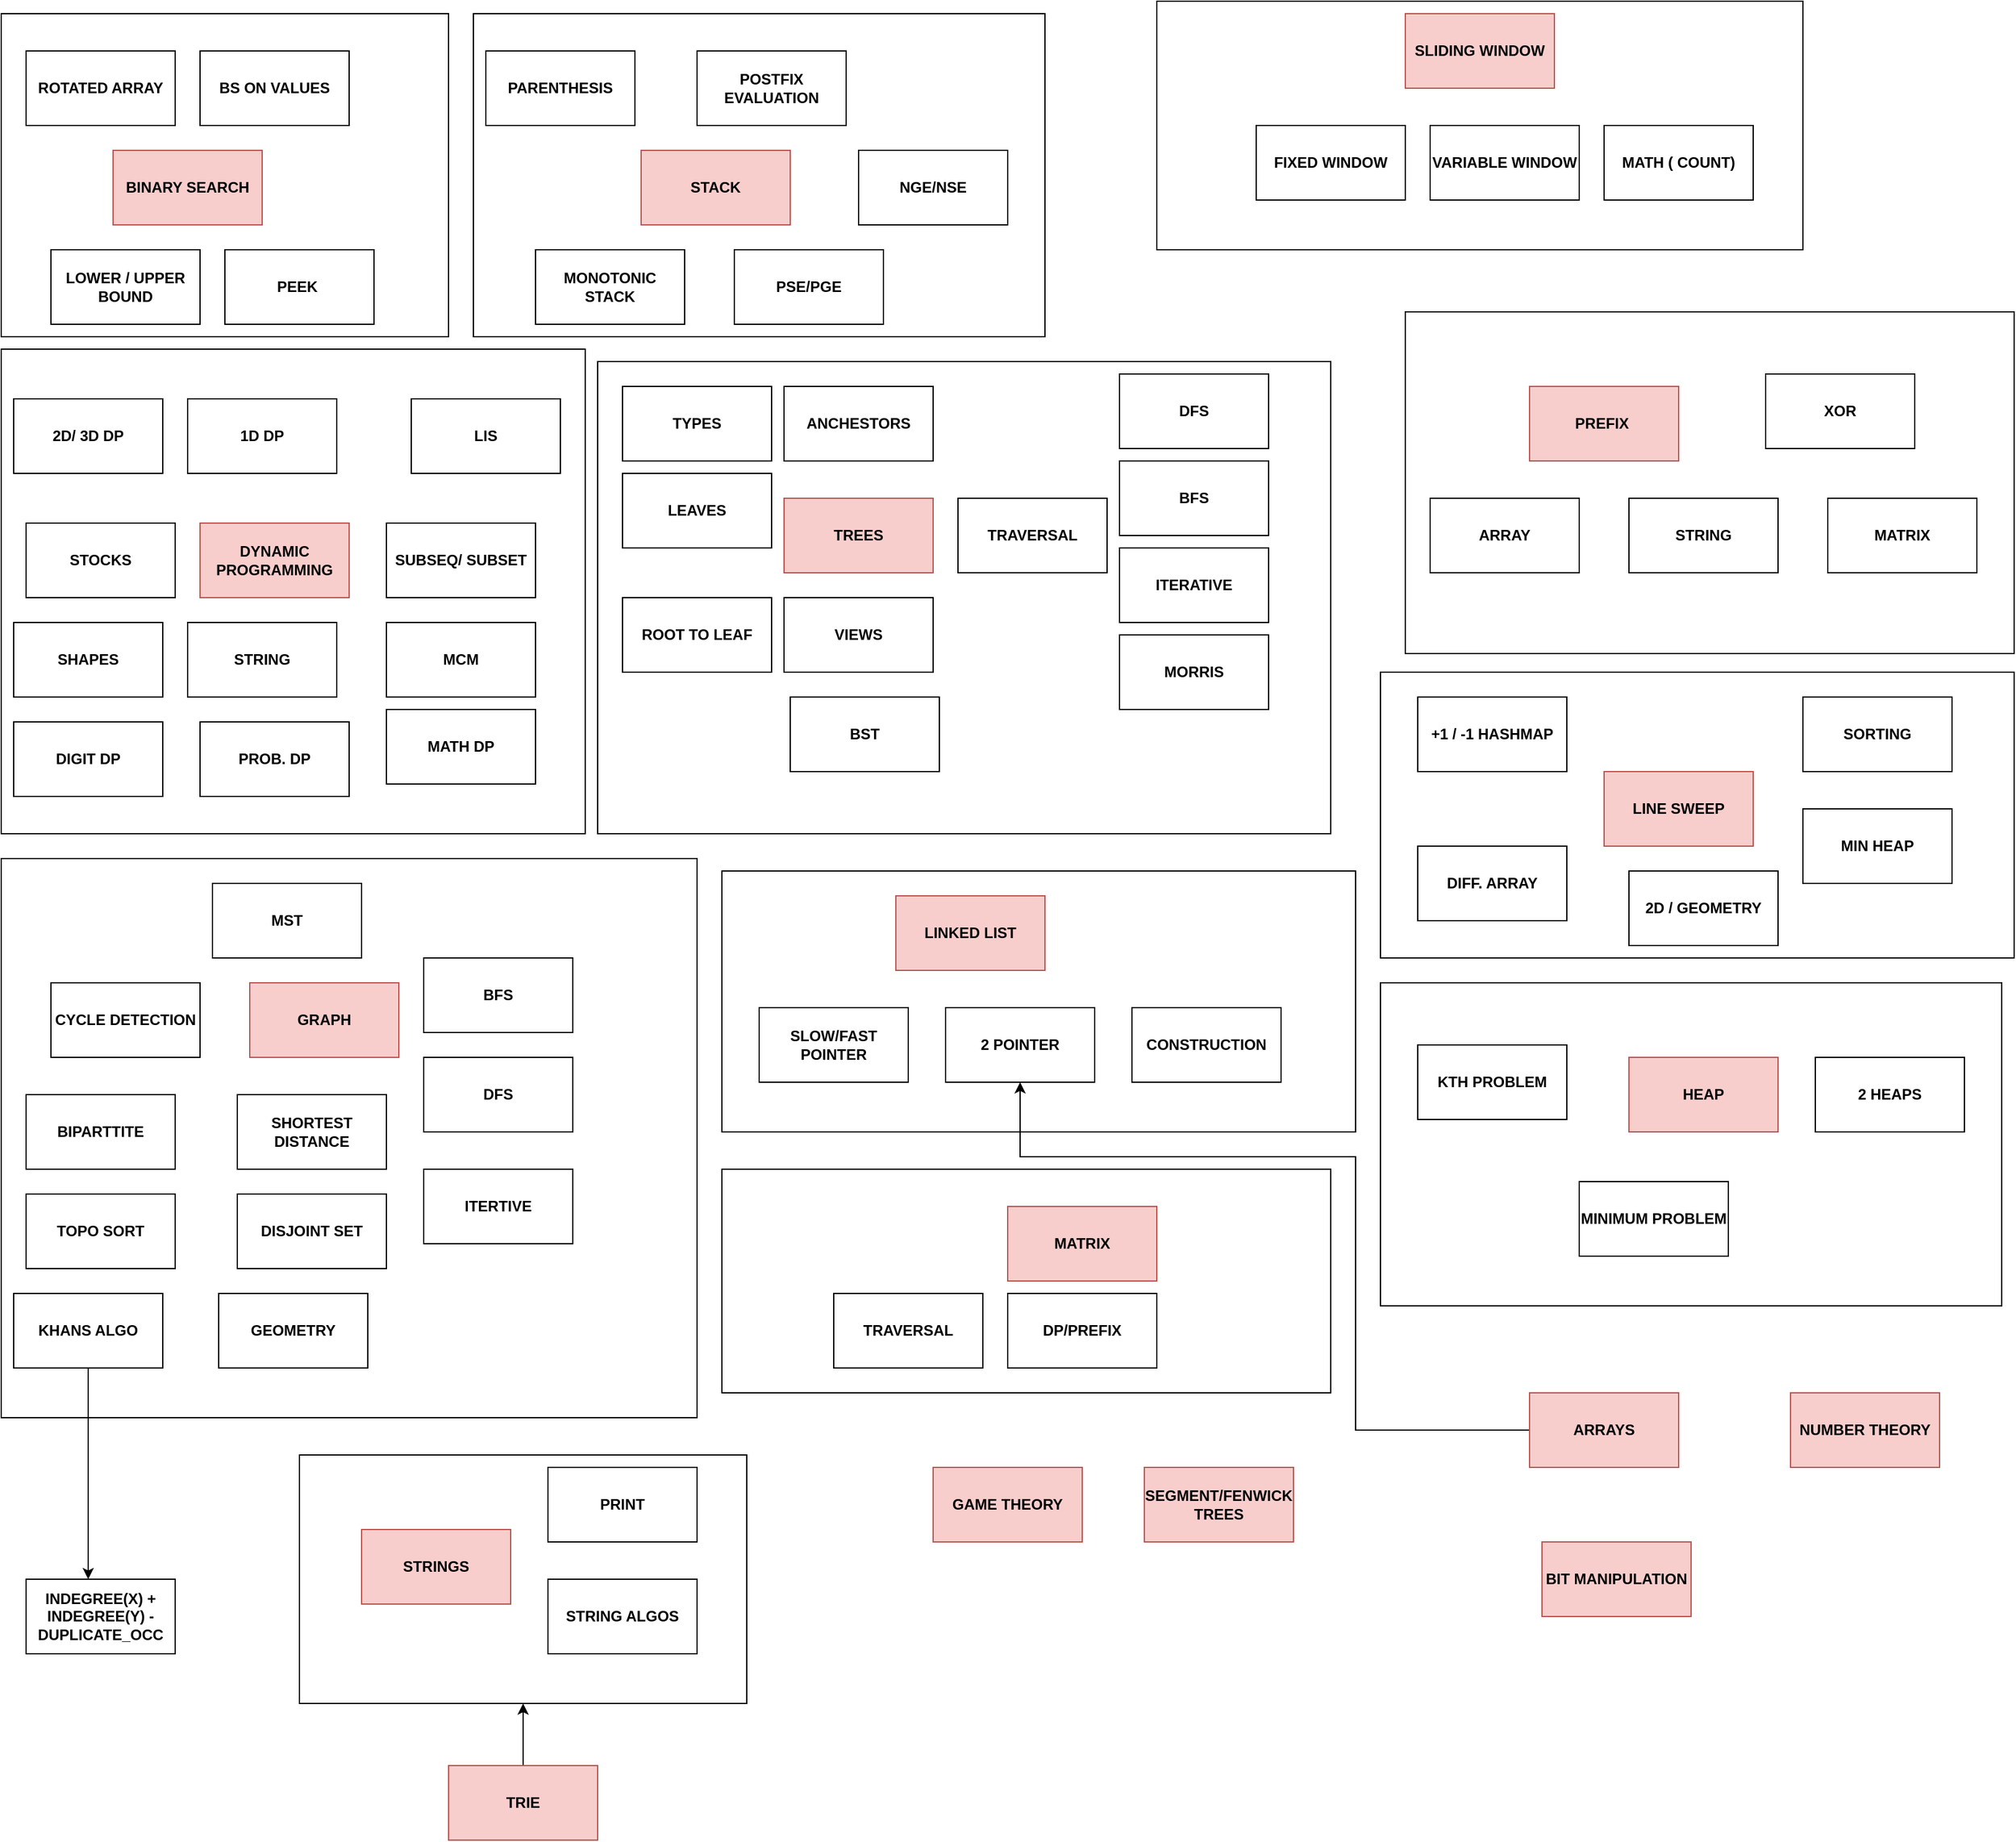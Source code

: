<mxfile version="26.0.6">
  <diagram name="Page-1" id="dnJ8gBHItaRelVK294X2">
    <mxGraphModel dx="1500" dy="746" grid="1" gridSize="10" guides="1" tooltips="1" connect="1" arrows="1" fold="1" page="1" pageScale="1" pageWidth="3300" pageHeight="2339" math="0" shadow="0">
      <root>
        <mxCell id="0" />
        <mxCell id="1" parent="0" />
        <mxCell id="Z-WA0-gTG5--jsGy29tQ-19" value="" style="rounded=0;whiteSpace=wrap;html=1;fillColor=none;" parent="1" vertex="1">
          <mxGeometry x="590" y="700" width="510" height="210" as="geometry" />
        </mxCell>
        <mxCell id="kVo33UCh4dWI8IGFmwPP-129" value="" style="rounded=0;whiteSpace=wrap;html=1;fillColor=none;" parent="1" vertex="1">
          <mxGeometry x="1120" y="790" width="500" height="260" as="geometry" />
        </mxCell>
        <mxCell id="kVo33UCh4dWI8IGFmwPP-122" value="" style="rounded=0;whiteSpace=wrap;html=1;fillColor=none;" parent="1" vertex="1">
          <mxGeometry x="1120" y="540" width="510" height="230" as="geometry" />
        </mxCell>
        <mxCell id="kVo33UCh4dWI8IGFmwPP-64" value="" style="rounded=0;whiteSpace=wrap;html=1;fillColor=none;" parent="1" vertex="1">
          <mxGeometry x="390" y="10" width="460" height="260" as="geometry" />
        </mxCell>
        <mxCell id="kVo33UCh4dWI8IGFmwPP-116" value="" style="rounded=0;whiteSpace=wrap;html=1;fillColor=none;" parent="1" vertex="1">
          <mxGeometry x="1140" y="250" width="490" height="275" as="geometry" />
        </mxCell>
        <mxCell id="kVo33UCh4dWI8IGFmwPP-109" value="" style="rounded=0;whiteSpace=wrap;html=1;fillColor=none;" parent="1" vertex="1">
          <mxGeometry x="940" width="520" height="200" as="geometry" />
        </mxCell>
        <mxCell id="kVo33UCh4dWI8IGFmwPP-104" value="" style="rounded=0;whiteSpace=wrap;html=1;fillColor=none;" parent="1" vertex="1">
          <mxGeometry x="490" y="290" width="590" height="380" as="geometry" />
        </mxCell>
        <mxCell id="kVo33UCh4dWI8IGFmwPP-63" value="" style="rounded=0;whiteSpace=wrap;html=1;fillColor=none;" parent="1" vertex="1">
          <mxGeometry x="10" y="10" width="360" height="260" as="geometry" />
        </mxCell>
        <mxCell id="kVo33UCh4dWI8IGFmwPP-7" value="" style="group" parent="1" vertex="1" connectable="0">
          <mxGeometry x="50" y="200" width="120" height="60" as="geometry" />
        </mxCell>
        <mxCell id="kVo33UCh4dWI8IGFmwPP-4" value="" style="rounded=0;whiteSpace=wrap;html=1;" parent="kVo33UCh4dWI8IGFmwPP-7" vertex="1">
          <mxGeometry width="120" height="60" as="geometry" />
        </mxCell>
        <mxCell id="kVo33UCh4dWI8IGFmwPP-5" value="&lt;b&gt;LOWER / UPPER&lt;/b&gt;&lt;div&gt;&lt;b&gt;BOUND&lt;/b&gt;&lt;/div&gt;" style="text;strokeColor=none;align=center;fillColor=none;html=1;verticalAlign=middle;whiteSpace=wrap;rounded=0;" parent="kVo33UCh4dWI8IGFmwPP-7" vertex="1">
          <mxGeometry y="15" width="120" height="30" as="geometry" />
        </mxCell>
        <mxCell id="kVo33UCh4dWI8IGFmwPP-10" value="" style="group" parent="1" vertex="1" connectable="0">
          <mxGeometry x="190" y="200" width="120" height="60" as="geometry" />
        </mxCell>
        <mxCell id="kVo33UCh4dWI8IGFmwPP-11" value="" style="rounded=0;whiteSpace=wrap;html=1;" parent="kVo33UCh4dWI8IGFmwPP-10" vertex="1">
          <mxGeometry width="120" height="60" as="geometry" />
        </mxCell>
        <mxCell id="kVo33UCh4dWI8IGFmwPP-12" value="&lt;b&gt;PEEK&amp;nbsp;&lt;/b&gt;" style="text;strokeColor=none;align=center;fillColor=none;html=1;verticalAlign=middle;whiteSpace=wrap;rounded=0;" parent="kVo33UCh4dWI8IGFmwPP-10" vertex="1">
          <mxGeometry y="15" width="120" height="30" as="geometry" />
        </mxCell>
        <mxCell id="kVo33UCh4dWI8IGFmwPP-13" value="" style="group" parent="1" vertex="1" connectable="0">
          <mxGeometry x="30" y="40" width="120" height="60" as="geometry" />
        </mxCell>
        <mxCell id="kVo33UCh4dWI8IGFmwPP-14" value="" style="rounded=0;whiteSpace=wrap;html=1;" parent="kVo33UCh4dWI8IGFmwPP-13" vertex="1">
          <mxGeometry width="120" height="60" as="geometry" />
        </mxCell>
        <mxCell id="kVo33UCh4dWI8IGFmwPP-15" value="&lt;b&gt;ROTATED ARRAY&lt;/b&gt;" style="text;strokeColor=none;align=center;fillColor=none;html=1;verticalAlign=middle;whiteSpace=wrap;rounded=0;" parent="kVo33UCh4dWI8IGFmwPP-13" vertex="1">
          <mxGeometry y="15" width="120" height="30" as="geometry" />
        </mxCell>
        <mxCell id="kVo33UCh4dWI8IGFmwPP-18" value="" style="group" parent="1" vertex="1" connectable="0">
          <mxGeometry x="170" y="40" width="120" height="60" as="geometry" />
        </mxCell>
        <mxCell id="kVo33UCh4dWI8IGFmwPP-19" value="" style="rounded=0;whiteSpace=wrap;html=1;" parent="kVo33UCh4dWI8IGFmwPP-18" vertex="1">
          <mxGeometry width="120" height="60" as="geometry" />
        </mxCell>
        <mxCell id="kVo33UCh4dWI8IGFmwPP-20" value="&lt;b&gt;BS ON VALUES&lt;/b&gt;" style="text;strokeColor=none;align=center;fillColor=none;html=1;verticalAlign=middle;whiteSpace=wrap;rounded=0;" parent="kVo33UCh4dWI8IGFmwPP-18" vertex="1">
          <mxGeometry y="15" width="120" height="30" as="geometry" />
        </mxCell>
        <mxCell id="kVo33UCh4dWI8IGFmwPP-25" value="" style="group" parent="1" vertex="1" connectable="0">
          <mxGeometry x="525" y="120" width="120" height="60" as="geometry" />
        </mxCell>
        <mxCell id="kVo33UCh4dWI8IGFmwPP-26" value="" style="rounded=0;whiteSpace=wrap;html=1;fillColor=#f8cecc;strokeColor=#b85450;" parent="kVo33UCh4dWI8IGFmwPP-25" vertex="1">
          <mxGeometry width="120" height="60" as="geometry" />
        </mxCell>
        <mxCell id="kVo33UCh4dWI8IGFmwPP-27" value="&lt;b&gt;STACK&lt;/b&gt;" style="text;strokeColor=none;align=center;fillColor=none;html=1;verticalAlign=middle;whiteSpace=wrap;rounded=0;" parent="kVo33UCh4dWI8IGFmwPP-25" vertex="1">
          <mxGeometry y="15" width="120" height="30" as="geometry" />
        </mxCell>
        <mxCell id="kVo33UCh4dWI8IGFmwPP-29" value="" style="group" parent="1" vertex="1" connectable="0">
          <mxGeometry x="440" y="200" width="120" height="60" as="geometry" />
        </mxCell>
        <mxCell id="kVo33UCh4dWI8IGFmwPP-30" value="" style="rounded=0;whiteSpace=wrap;html=1;" parent="kVo33UCh4dWI8IGFmwPP-29" vertex="1">
          <mxGeometry width="120" height="60" as="geometry" />
        </mxCell>
        <mxCell id="kVo33UCh4dWI8IGFmwPP-31" value="&lt;b&gt;MONOTONIC STACK&lt;/b&gt;" style="text;strokeColor=none;align=center;fillColor=none;html=1;verticalAlign=middle;whiteSpace=wrap;rounded=0;" parent="kVo33UCh4dWI8IGFmwPP-29" vertex="1">
          <mxGeometry y="15" width="120" height="30" as="geometry" />
        </mxCell>
        <mxCell id="kVo33UCh4dWI8IGFmwPP-33" value="" style="group" parent="1" vertex="1" connectable="0">
          <mxGeometry x="570" y="40" width="120" height="60" as="geometry" />
        </mxCell>
        <mxCell id="kVo33UCh4dWI8IGFmwPP-34" value="" style="rounded=0;whiteSpace=wrap;html=1;" parent="kVo33UCh4dWI8IGFmwPP-33" vertex="1">
          <mxGeometry width="120" height="60" as="geometry" />
        </mxCell>
        <mxCell id="kVo33UCh4dWI8IGFmwPP-35" value="&lt;b&gt;POSTFIX EVALUATION&lt;/b&gt;" style="text;strokeColor=none;align=center;fillColor=none;html=1;verticalAlign=middle;whiteSpace=wrap;rounded=0;" parent="kVo33UCh4dWI8IGFmwPP-33" vertex="1">
          <mxGeometry y="15" width="120" height="30" as="geometry" />
        </mxCell>
        <mxCell id="kVo33UCh4dWI8IGFmwPP-38" value="" style="group" parent="1" vertex="1" connectable="0">
          <mxGeometry x="400" y="40" width="120" height="60" as="geometry" />
        </mxCell>
        <mxCell id="kVo33UCh4dWI8IGFmwPP-39" value="" style="rounded=0;whiteSpace=wrap;html=1;" parent="kVo33UCh4dWI8IGFmwPP-38" vertex="1">
          <mxGeometry width="120" height="60" as="geometry" />
        </mxCell>
        <mxCell id="kVo33UCh4dWI8IGFmwPP-40" value="&lt;b&gt;PARENTHESIS&lt;/b&gt;" style="text;strokeColor=none;align=center;fillColor=none;html=1;verticalAlign=middle;whiteSpace=wrap;rounded=0;" parent="kVo33UCh4dWI8IGFmwPP-38" vertex="1">
          <mxGeometry y="15" width="120" height="30" as="geometry" />
        </mxCell>
        <mxCell id="kVo33UCh4dWI8IGFmwPP-46" value="" style="group" parent="1" vertex="1" connectable="0">
          <mxGeometry x="170" y="420" width="120" height="60" as="geometry" />
        </mxCell>
        <mxCell id="kVo33UCh4dWI8IGFmwPP-47" value="&lt;b&gt;DYNAMIC&lt;/b&gt;&lt;div&gt;&lt;b&gt;PROGRAMMING&lt;/b&gt;&lt;/div&gt;" style="rounded=0;whiteSpace=wrap;html=1;fillColor=#f8cecc;strokeColor=#b85450;" parent="kVo33UCh4dWI8IGFmwPP-46" vertex="1">
          <mxGeometry width="120" height="60" as="geometry" />
        </mxCell>
        <mxCell id="kVo33UCh4dWI8IGFmwPP-50" value="" style="group" parent="1" vertex="1" connectable="0">
          <mxGeometry x="700" y="120" width="120" height="60" as="geometry" />
        </mxCell>
        <mxCell id="kVo33UCh4dWI8IGFmwPP-51" value="" style="rounded=0;whiteSpace=wrap;html=1;" parent="kVo33UCh4dWI8IGFmwPP-50" vertex="1">
          <mxGeometry width="120" height="60" as="geometry" />
        </mxCell>
        <mxCell id="kVo33UCh4dWI8IGFmwPP-52" value="&lt;b&gt;NGE/NSE&lt;/b&gt;" style="text;strokeColor=none;align=center;fillColor=none;html=1;verticalAlign=middle;whiteSpace=wrap;rounded=0;" parent="kVo33UCh4dWI8IGFmwPP-50" vertex="1">
          <mxGeometry y="15" width="120" height="30" as="geometry" />
        </mxCell>
        <mxCell id="kVo33UCh4dWI8IGFmwPP-57" value="" style="group" parent="1" vertex="1" connectable="0">
          <mxGeometry x="600" y="200" width="120" height="60" as="geometry" />
        </mxCell>
        <mxCell id="kVo33UCh4dWI8IGFmwPP-58" value="" style="rounded=0;whiteSpace=wrap;html=1;" parent="kVo33UCh4dWI8IGFmwPP-57" vertex="1">
          <mxGeometry width="120" height="60" as="geometry" />
        </mxCell>
        <mxCell id="kVo33UCh4dWI8IGFmwPP-59" value="&lt;b&gt;PSE/PGE&lt;/b&gt;" style="text;strokeColor=none;align=center;fillColor=none;html=1;verticalAlign=middle;whiteSpace=wrap;rounded=0;" parent="kVo33UCh4dWI8IGFmwPP-57" vertex="1">
          <mxGeometry y="15" width="120" height="30" as="geometry" />
        </mxCell>
        <mxCell id="kVo33UCh4dWI8IGFmwPP-65" value="" style="group" parent="1" vertex="1" connectable="0">
          <mxGeometry x="160" y="320" width="120" height="60" as="geometry" />
        </mxCell>
        <mxCell id="kVo33UCh4dWI8IGFmwPP-66" value="&lt;b&gt;1D DP&lt;/b&gt;" style="rounded=0;whiteSpace=wrap;html=1;" parent="kVo33UCh4dWI8IGFmwPP-65" vertex="1">
          <mxGeometry width="120" height="60" as="geometry" />
        </mxCell>
        <mxCell id="kVo33UCh4dWI8IGFmwPP-67" value="" style="group" parent="1" vertex="1" connectable="0">
          <mxGeometry x="20" y="320" width="550" height="820" as="geometry" />
        </mxCell>
        <mxCell id="kVo33UCh4dWI8IGFmwPP-68" value="&lt;b&gt;2D/ 3D DP&lt;/b&gt;" style="rounded=0;whiteSpace=wrap;html=1;" parent="kVo33UCh4dWI8IGFmwPP-67" vertex="1">
          <mxGeometry width="120" height="60" as="geometry" />
        </mxCell>
        <mxCell id="kVo33UCh4dWI8IGFmwPP-79" value="" style="rounded=0;whiteSpace=wrap;html=1;fillColor=none;" parent="kVo33UCh4dWI8IGFmwPP-67" vertex="1">
          <mxGeometry x="-10" y="-40" width="470" height="390" as="geometry" />
        </mxCell>
        <mxCell id="kVo33UCh4dWI8IGFmwPP-82" value="&lt;b&gt;DIGIT DP&lt;/b&gt;" style="rounded=0;whiteSpace=wrap;html=1;" parent="kVo33UCh4dWI8IGFmwPP-67" vertex="1">
          <mxGeometry y="260" width="120" height="60" as="geometry" />
        </mxCell>
        <mxCell id="kVo33UCh4dWI8IGFmwPP-83" value="&lt;b&gt;PROB. DP&lt;/b&gt;" style="rounded=0;whiteSpace=wrap;html=1;" parent="kVo33UCh4dWI8IGFmwPP-67" vertex="1">
          <mxGeometry x="150" y="260" width="120" height="60" as="geometry" />
        </mxCell>
        <mxCell id="kVo33UCh4dWI8IGFmwPP-84" value="&lt;b&gt;MATH DP&lt;/b&gt;" style="rounded=0;whiteSpace=wrap;html=1;" parent="kVo33UCh4dWI8IGFmwPP-67" vertex="1">
          <mxGeometry x="300" y="250" width="120" height="60" as="geometry" />
        </mxCell>
        <mxCell id="kVo33UCh4dWI8IGFmwPP-142" value="" style="rounded=0;whiteSpace=wrap;html=1;fillColor=none;" parent="kVo33UCh4dWI8IGFmwPP-67" vertex="1">
          <mxGeometry x="-10" y="370" width="560" height="450" as="geometry" />
        </mxCell>
        <mxCell id="Z-WA0-gTG5--jsGy29tQ-10" value="&lt;b&gt;GEOMETRY&lt;/b&gt;" style="rounded=0;whiteSpace=wrap;html=1;" parent="kVo33UCh4dWI8IGFmwPP-67" vertex="1">
          <mxGeometry x="165" y="720" width="120" height="60" as="geometry" />
        </mxCell>
        <mxCell id="kVo33UCh4dWI8IGFmwPP-69" value="" style="group" parent="1" vertex="1" connectable="0">
          <mxGeometry x="320" y="420" width="120" height="60" as="geometry" />
        </mxCell>
        <mxCell id="kVo33UCh4dWI8IGFmwPP-70" value="&lt;b&gt;SUBSEQ/ SUBSET&lt;/b&gt;" style="rounded=0;whiteSpace=wrap;html=1;" parent="kVo33UCh4dWI8IGFmwPP-69" vertex="1">
          <mxGeometry width="120" height="60" as="geometry" />
        </mxCell>
        <mxCell id="kVo33UCh4dWI8IGFmwPP-73" value="" style="group" parent="1" vertex="1" connectable="0">
          <mxGeometry x="30" y="420" width="120" height="60" as="geometry" />
        </mxCell>
        <mxCell id="kVo33UCh4dWI8IGFmwPP-74" value="&lt;b&gt;STOCKS&lt;/b&gt;" style="rounded=0;whiteSpace=wrap;html=1;" parent="kVo33UCh4dWI8IGFmwPP-73" vertex="1">
          <mxGeometry width="120" height="60" as="geometry" />
        </mxCell>
        <mxCell id="kVo33UCh4dWI8IGFmwPP-75" value="" style="group" parent="1" vertex="1" connectable="0">
          <mxGeometry x="340" y="320" width="120" height="60" as="geometry" />
        </mxCell>
        <mxCell id="kVo33UCh4dWI8IGFmwPP-76" value="&lt;b&gt;LIS&lt;/b&gt;" style="rounded=0;whiteSpace=wrap;html=1;" parent="kVo33UCh4dWI8IGFmwPP-75" vertex="1">
          <mxGeometry width="120" height="60" as="geometry" />
        </mxCell>
        <mxCell id="kVo33UCh4dWI8IGFmwPP-72" value="&lt;b&gt;STRING&lt;/b&gt;" style="rounded=0;whiteSpace=wrap;html=1;" parent="1" vertex="1">
          <mxGeometry x="160" y="500" width="120" height="60" as="geometry" />
        </mxCell>
        <mxCell id="kVo33UCh4dWI8IGFmwPP-77" value="&lt;b&gt;MCM&lt;/b&gt;" style="rounded=0;whiteSpace=wrap;html=1;" parent="1" vertex="1">
          <mxGeometry x="320" y="500" width="120" height="60" as="geometry" />
        </mxCell>
        <mxCell id="kVo33UCh4dWI8IGFmwPP-78" value="&lt;b&gt;SHAPES&lt;/b&gt;" style="rounded=0;whiteSpace=wrap;html=1;" parent="1" vertex="1">
          <mxGeometry x="20" y="500" width="120" height="60" as="geometry" />
        </mxCell>
        <mxCell id="kVo33UCh4dWI8IGFmwPP-91" value="&lt;b&gt;TREES&lt;/b&gt;" style="rounded=0;whiteSpace=wrap;html=1;fillColor=#f8cecc;strokeColor=#b85450;" parent="1" vertex="1">
          <mxGeometry x="640" y="400" width="120" height="60" as="geometry" />
        </mxCell>
        <mxCell id="kVo33UCh4dWI8IGFmwPP-92" value="&lt;b&gt;TRAVERSAL&lt;/b&gt;" style="rounded=0;whiteSpace=wrap;html=1;" parent="1" vertex="1">
          <mxGeometry x="780" y="400" width="120" height="60" as="geometry" />
        </mxCell>
        <mxCell id="kVo33UCh4dWI8IGFmwPP-93" value="&lt;b&gt;DFS&lt;/b&gt;" style="rounded=0;whiteSpace=wrap;html=1;" parent="1" vertex="1">
          <mxGeometry x="910" y="300" width="120" height="60" as="geometry" />
        </mxCell>
        <mxCell id="kVo33UCh4dWI8IGFmwPP-94" value="&lt;b&gt;BFS&lt;/b&gt;" style="rounded=0;whiteSpace=wrap;html=1;" parent="1" vertex="1">
          <mxGeometry x="910" y="370" width="120" height="60" as="geometry" />
        </mxCell>
        <mxCell id="kVo33UCh4dWI8IGFmwPP-95" value="&lt;b&gt;ITERATIVE&lt;/b&gt;" style="rounded=0;whiteSpace=wrap;html=1;" parent="1" vertex="1">
          <mxGeometry x="910" y="440" width="120" height="60" as="geometry" />
        </mxCell>
        <mxCell id="kVo33UCh4dWI8IGFmwPP-96" value="&lt;b&gt;MORRIS&lt;/b&gt;" style="rounded=0;whiteSpace=wrap;html=1;" parent="1" vertex="1">
          <mxGeometry x="910" y="510" width="120" height="60" as="geometry" />
        </mxCell>
        <mxCell id="kVo33UCh4dWI8IGFmwPP-99" value="&lt;b&gt;VIEWS&lt;/b&gt;" style="rounded=0;whiteSpace=wrap;html=1;" parent="1" vertex="1">
          <mxGeometry x="640" y="480" width="120" height="60" as="geometry" />
        </mxCell>
        <mxCell id="kVo33UCh4dWI8IGFmwPP-100" value="&lt;b&gt;ANCHESTORS&lt;/b&gt;" style="rounded=0;whiteSpace=wrap;html=1;" parent="1" vertex="1">
          <mxGeometry x="640" y="310" width="120" height="60" as="geometry" />
        </mxCell>
        <mxCell id="kVo33UCh4dWI8IGFmwPP-101" value="&lt;b&gt;LEAVES&lt;/b&gt;" style="rounded=0;whiteSpace=wrap;html=1;" parent="1" vertex="1">
          <mxGeometry x="510" y="380" width="120" height="60" as="geometry" />
        </mxCell>
        <mxCell id="kVo33UCh4dWI8IGFmwPP-102" value="&lt;b&gt;ROOT TO LEAF&lt;/b&gt;" style="rounded=0;whiteSpace=wrap;html=1;" parent="1" vertex="1">
          <mxGeometry x="510" y="480" width="120" height="60" as="geometry" />
        </mxCell>
        <mxCell id="kVo33UCh4dWI8IGFmwPP-103" value="&lt;b&gt;BST&lt;/b&gt;" style="rounded=0;whiteSpace=wrap;html=1;" parent="1" vertex="1">
          <mxGeometry x="645" y="560" width="120" height="60" as="geometry" />
        </mxCell>
        <mxCell id="kVo33UCh4dWI8IGFmwPP-105" value="&lt;b&gt;SLIDING WINDOW&lt;/b&gt;" style="rounded=0;whiteSpace=wrap;html=1;fillColor=#f8cecc;strokeColor=#b85450;" parent="1" vertex="1">
          <mxGeometry x="1140" y="10" width="120" height="60" as="geometry" />
        </mxCell>
        <mxCell id="kVo33UCh4dWI8IGFmwPP-106" value="&lt;b&gt;FIXED WINDOW&lt;/b&gt;" style="rounded=0;whiteSpace=wrap;html=1;" parent="1" vertex="1">
          <mxGeometry x="1020" y="100" width="120" height="60" as="geometry" />
        </mxCell>
        <mxCell id="kVo33UCh4dWI8IGFmwPP-107" value="&lt;b&gt;VARIABLE WINDOW&lt;/b&gt;" style="rounded=0;whiteSpace=wrap;html=1;" parent="1" vertex="1">
          <mxGeometry x="1160" y="100" width="120" height="60" as="geometry" />
        </mxCell>
        <mxCell id="kVo33UCh4dWI8IGFmwPP-108" value="&lt;b&gt;MATH ( COUNT)&lt;/b&gt;" style="rounded=0;whiteSpace=wrap;html=1;" parent="1" vertex="1">
          <mxGeometry x="1300" y="100" width="120" height="60" as="geometry" />
        </mxCell>
        <mxCell id="kVo33UCh4dWI8IGFmwPP-110" value="&lt;b&gt;PREFIX&amp;nbsp;&lt;/b&gt;" style="rounded=0;whiteSpace=wrap;html=1;fillColor=#f8cecc;strokeColor=#b85450;" parent="1" vertex="1">
          <mxGeometry x="1240" y="310" width="120" height="60" as="geometry" />
        </mxCell>
        <mxCell id="kVo33UCh4dWI8IGFmwPP-112" value="&lt;b&gt;ARRAY&lt;/b&gt;" style="rounded=0;whiteSpace=wrap;html=1;" parent="1" vertex="1">
          <mxGeometry x="1160" y="400" width="120" height="60" as="geometry" />
        </mxCell>
        <mxCell id="kVo33UCh4dWI8IGFmwPP-113" value="&lt;b&gt;STRING&lt;/b&gt;" style="rounded=0;whiteSpace=wrap;html=1;" parent="1" vertex="1">
          <mxGeometry x="1320" y="400" width="120" height="60" as="geometry" />
        </mxCell>
        <mxCell id="kVo33UCh4dWI8IGFmwPP-114" value="&lt;b&gt;XOR&lt;/b&gt;" style="rounded=0;whiteSpace=wrap;html=1;" parent="1" vertex="1">
          <mxGeometry x="1430" y="300" width="120" height="60" as="geometry" />
        </mxCell>
        <mxCell id="kVo33UCh4dWI8IGFmwPP-115" value="&lt;b&gt;MATRIX&lt;/b&gt;" style="rounded=0;whiteSpace=wrap;html=1;fillColor=#f8cecc;strokeColor=#b85450;" parent="1" vertex="1">
          <mxGeometry x="820" y="970" width="120" height="60" as="geometry" />
        </mxCell>
        <mxCell id="kVo33UCh4dWI8IGFmwPP-117" value="&lt;b&gt;LINE SWEEP&lt;/b&gt;" style="rounded=0;whiteSpace=wrap;html=1;fillColor=#f8cecc;strokeColor=#b85450;" parent="1" vertex="1">
          <mxGeometry x="1300" y="620" width="120" height="60" as="geometry" />
        </mxCell>
        <mxCell id="kVo33UCh4dWI8IGFmwPP-118" value="&lt;b&gt;+1 / -1 HASHMAP&lt;/b&gt;" style="rounded=0;whiteSpace=wrap;html=1;" parent="1" vertex="1">
          <mxGeometry x="1150" y="560" width="120" height="60" as="geometry" />
        </mxCell>
        <mxCell id="kVo33UCh4dWI8IGFmwPP-119" value="&lt;b&gt;SORTING&lt;/b&gt;" style="rounded=0;whiteSpace=wrap;html=1;" parent="1" vertex="1">
          <mxGeometry x="1460" y="560" width="120" height="60" as="geometry" />
        </mxCell>
        <mxCell id="kVo33UCh4dWI8IGFmwPP-120" value="&lt;b&gt;MIN HEAP&lt;/b&gt;" style="rounded=0;whiteSpace=wrap;html=1;" parent="1" vertex="1">
          <mxGeometry x="1460" y="650" width="120" height="60" as="geometry" />
        </mxCell>
        <mxCell id="kVo33UCh4dWI8IGFmwPP-121" value="&lt;b&gt;DIFF. ARRAY&lt;/b&gt;" style="rounded=0;whiteSpace=wrap;html=1;" parent="1" vertex="1">
          <mxGeometry x="1150" y="680" width="120" height="60" as="geometry" />
        </mxCell>
        <mxCell id="kVo33UCh4dWI8IGFmwPP-124" value="&lt;b&gt;BINARY SEARCH&lt;/b&gt;" style="rounded=0;whiteSpace=wrap;html=1;fillColor=#f8cecc;strokeColor=#b85450;" parent="1" vertex="1">
          <mxGeometry x="100" y="120" width="120" height="60" as="geometry" />
        </mxCell>
        <mxCell id="kVo33UCh4dWI8IGFmwPP-125" value="&lt;b&gt;HEAP&lt;/b&gt;" style="rounded=0;whiteSpace=wrap;html=1;fillColor=#f8cecc;strokeColor=#b85450;" parent="1" vertex="1">
          <mxGeometry x="1320" y="850" width="120" height="60" as="geometry" />
        </mxCell>
        <mxCell id="kVo33UCh4dWI8IGFmwPP-126" value="&lt;b&gt;KTH PROBLEM&lt;/b&gt;" style="rounded=0;whiteSpace=wrap;html=1;" parent="1" vertex="1">
          <mxGeometry x="1150" y="840" width="120" height="60" as="geometry" />
        </mxCell>
        <mxCell id="kVo33UCh4dWI8IGFmwPP-127" value="&lt;b&gt;MINIMUM PROBLEM&lt;/b&gt;" style="rounded=0;whiteSpace=wrap;html=1;" parent="1" vertex="1">
          <mxGeometry x="1280" y="950" width="120" height="60" as="geometry" />
        </mxCell>
        <mxCell id="kVo33UCh4dWI8IGFmwPP-128" value="&lt;b&gt;2 HEAPS&lt;/b&gt;" style="rounded=0;whiteSpace=wrap;html=1;" parent="1" vertex="1">
          <mxGeometry x="1470" y="850" width="120" height="60" as="geometry" />
        </mxCell>
        <mxCell id="kVo33UCh4dWI8IGFmwPP-130" value="&lt;b&gt;2D / GEOMETRY&lt;/b&gt;" style="rounded=0;whiteSpace=wrap;html=1;" parent="1" vertex="1">
          <mxGeometry x="1320" y="700" width="120" height="60" as="geometry" />
        </mxCell>
        <mxCell id="kVo33UCh4dWI8IGFmwPP-131" value="&lt;b&gt;GRAPH&lt;/b&gt;" style="rounded=0;whiteSpace=wrap;html=1;fillColor=#f8cecc;strokeColor=#b85450;" parent="1" vertex="1">
          <mxGeometry x="210" y="790" width="120" height="60" as="geometry" />
        </mxCell>
        <mxCell id="kVo33UCh4dWI8IGFmwPP-132" value="&lt;b&gt;BFS&lt;/b&gt;" style="rounded=0;whiteSpace=wrap;html=1;" parent="1" vertex="1">
          <mxGeometry x="350" y="770" width="120" height="60" as="geometry" />
        </mxCell>
        <mxCell id="kVo33UCh4dWI8IGFmwPP-133" value="&lt;b&gt;DFS&lt;/b&gt;" style="rounded=0;whiteSpace=wrap;html=1;" parent="1" vertex="1">
          <mxGeometry x="350" y="850" width="120" height="60" as="geometry" />
        </mxCell>
        <mxCell id="kVo33UCh4dWI8IGFmwPP-134" value="&lt;b&gt;ITERTIVE&lt;/b&gt;" style="rounded=0;whiteSpace=wrap;html=1;" parent="1" vertex="1">
          <mxGeometry x="350" y="940" width="120" height="60" as="geometry" />
        </mxCell>
        <mxCell id="kVo33UCh4dWI8IGFmwPP-135" value="&lt;b&gt;MST&lt;/b&gt;" style="rounded=0;whiteSpace=wrap;html=1;" parent="1" vertex="1">
          <mxGeometry x="180" y="710" width="120" height="60" as="geometry" />
        </mxCell>
        <mxCell id="kVo33UCh4dWI8IGFmwPP-136" value="&lt;b&gt;SHORTEST DISTANCE&lt;/b&gt;" style="rounded=0;whiteSpace=wrap;html=1;" parent="1" vertex="1">
          <mxGeometry x="200" y="880" width="120" height="60" as="geometry" />
        </mxCell>
        <mxCell id="kVo33UCh4dWI8IGFmwPP-137" value="&lt;b&gt;DISJOINT SET&lt;/b&gt;" style="rounded=0;whiteSpace=wrap;html=1;" parent="1" vertex="1">
          <mxGeometry x="200" y="960" width="120" height="60" as="geometry" />
        </mxCell>
        <mxCell id="kVo33UCh4dWI8IGFmwPP-138" value="&lt;b&gt;CYCLE DETECTION&lt;/b&gt;" style="rounded=0;whiteSpace=wrap;html=1;" parent="1" vertex="1">
          <mxGeometry x="50" y="790" width="120" height="60" as="geometry" />
        </mxCell>
        <mxCell id="kVo33UCh4dWI8IGFmwPP-139" value="&lt;b&gt;BIPARTTITE&lt;/b&gt;" style="rounded=0;whiteSpace=wrap;html=1;" parent="1" vertex="1">
          <mxGeometry x="30" y="880" width="120" height="60" as="geometry" />
        </mxCell>
        <mxCell id="kVo33UCh4dWI8IGFmwPP-140" value="&lt;b&gt;TOPO SORT&lt;/b&gt;" style="rounded=0;whiteSpace=wrap;html=1;" parent="1" vertex="1">
          <mxGeometry x="30" y="960" width="120" height="60" as="geometry" />
        </mxCell>
        <mxCell id="yne_ZxbJKSyjo9K32L60-7" style="edgeStyle=orthogonalEdgeStyle;rounded=0;orthogonalLoop=1;jettySize=auto;html=1;" edge="1" parent="1" source="kVo33UCh4dWI8IGFmwPP-141">
          <mxGeometry relative="1" as="geometry">
            <mxPoint x="80" y="1270" as="targetPoint" />
          </mxGeometry>
        </mxCell>
        <mxCell id="kVo33UCh4dWI8IGFmwPP-141" value="&lt;b&gt;KHANS ALGO&lt;/b&gt;" style="rounded=0;whiteSpace=wrap;html=1;" parent="1" vertex="1">
          <mxGeometry x="20" y="1040" width="120" height="60" as="geometry" />
        </mxCell>
        <mxCell id="yne_ZxbJKSyjo9K32L60-5" value="" style="edgeStyle=orthogonalEdgeStyle;rounded=0;orthogonalLoop=1;jettySize=auto;html=1;" edge="1" parent="1" source="Z-WA0-gTG5--jsGy29tQ-1" target="yne_ZxbJKSyjo9K32L60-4">
          <mxGeometry relative="1" as="geometry" />
        </mxCell>
        <mxCell id="Z-WA0-gTG5--jsGy29tQ-1" value="&lt;b&gt;TRIE&lt;/b&gt;" style="rounded=0;whiteSpace=wrap;html=1;fillColor=#f8cecc;strokeColor=#b85450;" parent="1" vertex="1">
          <mxGeometry x="370" y="1420" width="120" height="60" as="geometry" />
        </mxCell>
        <mxCell id="Z-WA0-gTG5--jsGy29tQ-2" value="&lt;b&gt;STRINGS&lt;/b&gt;" style="rounded=0;whiteSpace=wrap;html=1;fillColor=#f8cecc;strokeColor=#b85450;" parent="1" vertex="1">
          <mxGeometry x="300" y="1230" width="120" height="60" as="geometry" />
        </mxCell>
        <mxCell id="Z-WA0-gTG5--jsGy29tQ-3" value="&lt;b&gt;BIT MANIPULATION&lt;/b&gt;" style="rounded=0;whiteSpace=wrap;html=1;fillColor=#f8cecc;strokeColor=#b85450;" parent="1" vertex="1">
          <mxGeometry x="1250" y="1240" width="120" height="60" as="geometry" />
        </mxCell>
        <mxCell id="Z-WA0-gTG5--jsGy29tQ-4" value="&lt;b&gt;PRINT&lt;/b&gt;" style="rounded=0;whiteSpace=wrap;html=1;" parent="1" vertex="1">
          <mxGeometry x="450" y="1180" width="120" height="60" as="geometry" />
        </mxCell>
        <mxCell id="Z-WA0-gTG5--jsGy29tQ-5" value="&lt;b&gt;STRING ALGOS&lt;/b&gt;" style="rounded=0;whiteSpace=wrap;html=1;" parent="1" vertex="1">
          <mxGeometry x="450" y="1270" width="120" height="60" as="geometry" />
        </mxCell>
        <mxCell id="Z-WA0-gTG5--jsGy29tQ-6" value="&lt;b&gt;TYPES&lt;/b&gt;" style="rounded=0;whiteSpace=wrap;html=1;" parent="1" vertex="1">
          <mxGeometry x="510" y="310" width="120" height="60" as="geometry" />
        </mxCell>
        <mxCell id="Z-WA0-gTG5--jsGy29tQ-7" value="&lt;b&gt;MATRIX&lt;/b&gt;" style="rounded=0;whiteSpace=wrap;html=1;" parent="1" vertex="1">
          <mxGeometry x="1480" y="400" width="120" height="60" as="geometry" />
        </mxCell>
        <mxCell id="Z-WA0-gTG5--jsGy29tQ-8" value="&lt;b&gt;TRAVERSAL&lt;/b&gt;" style="rounded=0;whiteSpace=wrap;html=1;" parent="1" vertex="1">
          <mxGeometry x="680" y="1040" width="120" height="60" as="geometry" />
        </mxCell>
        <mxCell id="Z-WA0-gTG5--jsGy29tQ-9" value="&lt;b&gt;DP/PREFIX&lt;/b&gt;" style="rounded=0;whiteSpace=wrap;html=1;" parent="1" vertex="1">
          <mxGeometry x="820" y="1040" width="120" height="60" as="geometry" />
        </mxCell>
        <mxCell id="Z-WA0-gTG5--jsGy29tQ-11" value="&lt;b&gt;LINKED LIST&lt;/b&gt;" style="rounded=0;whiteSpace=wrap;html=1;fillColor=#f8cecc;strokeColor=#b85450;" parent="1" vertex="1">
          <mxGeometry x="730" y="720" width="120" height="60" as="geometry" />
        </mxCell>
        <mxCell id="Z-WA0-gTG5--jsGy29tQ-13" value="&lt;b&gt;2 POINTER&lt;/b&gt;" style="rounded=0;whiteSpace=wrap;html=1;" parent="1" vertex="1">
          <mxGeometry x="770" y="810" width="120" height="60" as="geometry" />
        </mxCell>
        <mxCell id="Z-WA0-gTG5--jsGy29tQ-14" value="&lt;b&gt;SLOW/FAST POINTER&lt;/b&gt;" style="rounded=0;whiteSpace=wrap;html=1;" parent="1" vertex="1">
          <mxGeometry x="620" y="810" width="120" height="60" as="geometry" />
        </mxCell>
        <mxCell id="Z-WA0-gTG5--jsGy29tQ-15" value="&lt;b&gt;CONSTRUCTION&lt;/b&gt;" style="rounded=0;whiteSpace=wrap;html=1;" parent="1" vertex="1">
          <mxGeometry x="920" y="810" width="120" height="60" as="geometry" />
        </mxCell>
        <mxCell id="Z-WA0-gTG5--jsGy29tQ-16" value="&lt;b&gt;SEGMENT/FENWICK TREES&lt;/b&gt;" style="rounded=0;whiteSpace=wrap;html=1;fillColor=#f8cecc;strokeColor=#b85450;" parent="1" vertex="1">
          <mxGeometry x="930" y="1180" width="120" height="60" as="geometry" />
        </mxCell>
        <mxCell id="Z-WA0-gTG5--jsGy29tQ-18" value="&lt;b&gt;GAME THEORY&lt;/b&gt;" style="rounded=0;whiteSpace=wrap;html=1;fillColor=#f8cecc;strokeColor=#b85450;" parent="1" vertex="1">
          <mxGeometry x="760" y="1180" width="120" height="60" as="geometry" />
        </mxCell>
        <mxCell id="Z-WA0-gTG5--jsGy29tQ-20" value="" style="rounded=0;whiteSpace=wrap;html=1;fillColor=none;" parent="1" vertex="1">
          <mxGeometry x="590" y="940" width="490" height="180" as="geometry" />
        </mxCell>
        <mxCell id="yne_ZxbJKSyjo9K32L60-3" style="edgeStyle=orthogonalEdgeStyle;rounded=0;orthogonalLoop=1;jettySize=auto;html=1;" edge="1" parent="1" source="yne_ZxbJKSyjo9K32L60-1" target="Z-WA0-gTG5--jsGy29tQ-13">
          <mxGeometry relative="1" as="geometry">
            <Array as="points">
              <mxPoint x="1100" y="1150" />
              <mxPoint x="1100" y="930" />
              <mxPoint x="830" y="930" />
            </Array>
          </mxGeometry>
        </mxCell>
        <mxCell id="yne_ZxbJKSyjo9K32L60-1" value="&lt;b&gt;ARRAYS&lt;/b&gt;" style="rounded=0;whiteSpace=wrap;html=1;fillColor=#f8cecc;strokeColor=#b85450;" vertex="1" parent="1">
          <mxGeometry x="1240" y="1120" width="120" height="60" as="geometry" />
        </mxCell>
        <mxCell id="yne_ZxbJKSyjo9K32L60-4" value="" style="rounded=0;whiteSpace=wrap;html=1;fillColor=none;" vertex="1" parent="1">
          <mxGeometry x="250" y="1170" width="360" height="200" as="geometry" />
        </mxCell>
        <mxCell id="yne_ZxbJKSyjo9K32L60-6" value="&lt;b&gt;NUMBER THEORY&lt;/b&gt;" style="rounded=0;whiteSpace=wrap;html=1;fillColor=#f8cecc;strokeColor=#b85450;" vertex="1" parent="1">
          <mxGeometry x="1450" y="1120" width="120" height="60" as="geometry" />
        </mxCell>
        <mxCell id="yne_ZxbJKSyjo9K32L60-8" value="&lt;b&gt;INDEGREE(X) + INDEGREE(Y) - DUPLICATE_OCC&lt;/b&gt;" style="rounded=0;whiteSpace=wrap;html=1;" vertex="1" parent="1">
          <mxGeometry x="30" y="1270" width="120" height="60" as="geometry" />
        </mxCell>
      </root>
    </mxGraphModel>
  </diagram>
</mxfile>

